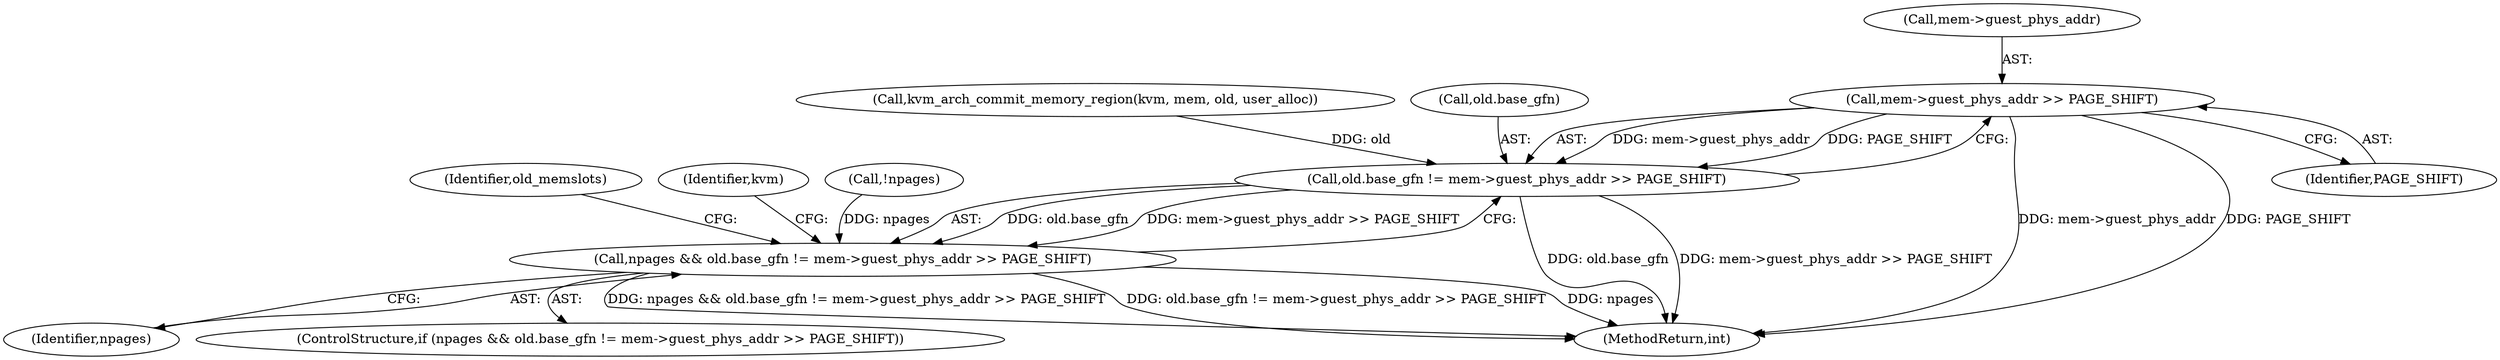 digraph "0_linux_12d6e7538e2d418c08f082b1b44ffa5fb7270ed8@pointer" {
"1000478" [label="(Call,mem->guest_phys_addr >> PAGE_SHIFT)"];
"1000474" [label="(Call,old.base_gfn != mem->guest_phys_addr >> PAGE_SHIFT)"];
"1000472" [label="(Call,npages && old.base_gfn != mem->guest_phys_addr >> PAGE_SHIFT)"];
"1000466" [label="(Call,kvm_arch_commit_memory_region(kvm, mem, old, user_alloc))"];
"1000479" [label="(Call,mem->guest_phys_addr)"];
"1000475" [label="(Call,old.base_gfn)"];
"1000486" [label="(Identifier,old_memslots)"];
"1000484" [label="(Identifier,kvm)"];
"1000472" [label="(Call,npages && old.base_gfn != mem->guest_phys_addr >> PAGE_SHIFT)"];
"1000473" [label="(Identifier,npages)"];
"1000445" [label="(Call,!npages)"];
"1000493" [label="(MethodReturn,int)"];
"1000482" [label="(Identifier,PAGE_SHIFT)"];
"1000478" [label="(Call,mem->guest_phys_addr >> PAGE_SHIFT)"];
"1000474" [label="(Call,old.base_gfn != mem->guest_phys_addr >> PAGE_SHIFT)"];
"1000471" [label="(ControlStructure,if (npages && old.base_gfn != mem->guest_phys_addr >> PAGE_SHIFT))"];
"1000478" -> "1000474"  [label="AST: "];
"1000478" -> "1000482"  [label="CFG: "];
"1000479" -> "1000478"  [label="AST: "];
"1000482" -> "1000478"  [label="AST: "];
"1000474" -> "1000478"  [label="CFG: "];
"1000478" -> "1000493"  [label="DDG: mem->guest_phys_addr"];
"1000478" -> "1000493"  [label="DDG: PAGE_SHIFT"];
"1000478" -> "1000474"  [label="DDG: mem->guest_phys_addr"];
"1000478" -> "1000474"  [label="DDG: PAGE_SHIFT"];
"1000474" -> "1000472"  [label="AST: "];
"1000475" -> "1000474"  [label="AST: "];
"1000472" -> "1000474"  [label="CFG: "];
"1000474" -> "1000493"  [label="DDG: old.base_gfn"];
"1000474" -> "1000493"  [label="DDG: mem->guest_phys_addr >> PAGE_SHIFT"];
"1000474" -> "1000472"  [label="DDG: old.base_gfn"];
"1000474" -> "1000472"  [label="DDG: mem->guest_phys_addr >> PAGE_SHIFT"];
"1000466" -> "1000474"  [label="DDG: old"];
"1000472" -> "1000471"  [label="AST: "];
"1000472" -> "1000473"  [label="CFG: "];
"1000473" -> "1000472"  [label="AST: "];
"1000484" -> "1000472"  [label="CFG: "];
"1000486" -> "1000472"  [label="CFG: "];
"1000472" -> "1000493"  [label="DDG: npages && old.base_gfn != mem->guest_phys_addr >> PAGE_SHIFT"];
"1000472" -> "1000493"  [label="DDG: old.base_gfn != mem->guest_phys_addr >> PAGE_SHIFT"];
"1000472" -> "1000493"  [label="DDG: npages"];
"1000445" -> "1000472"  [label="DDG: npages"];
}
